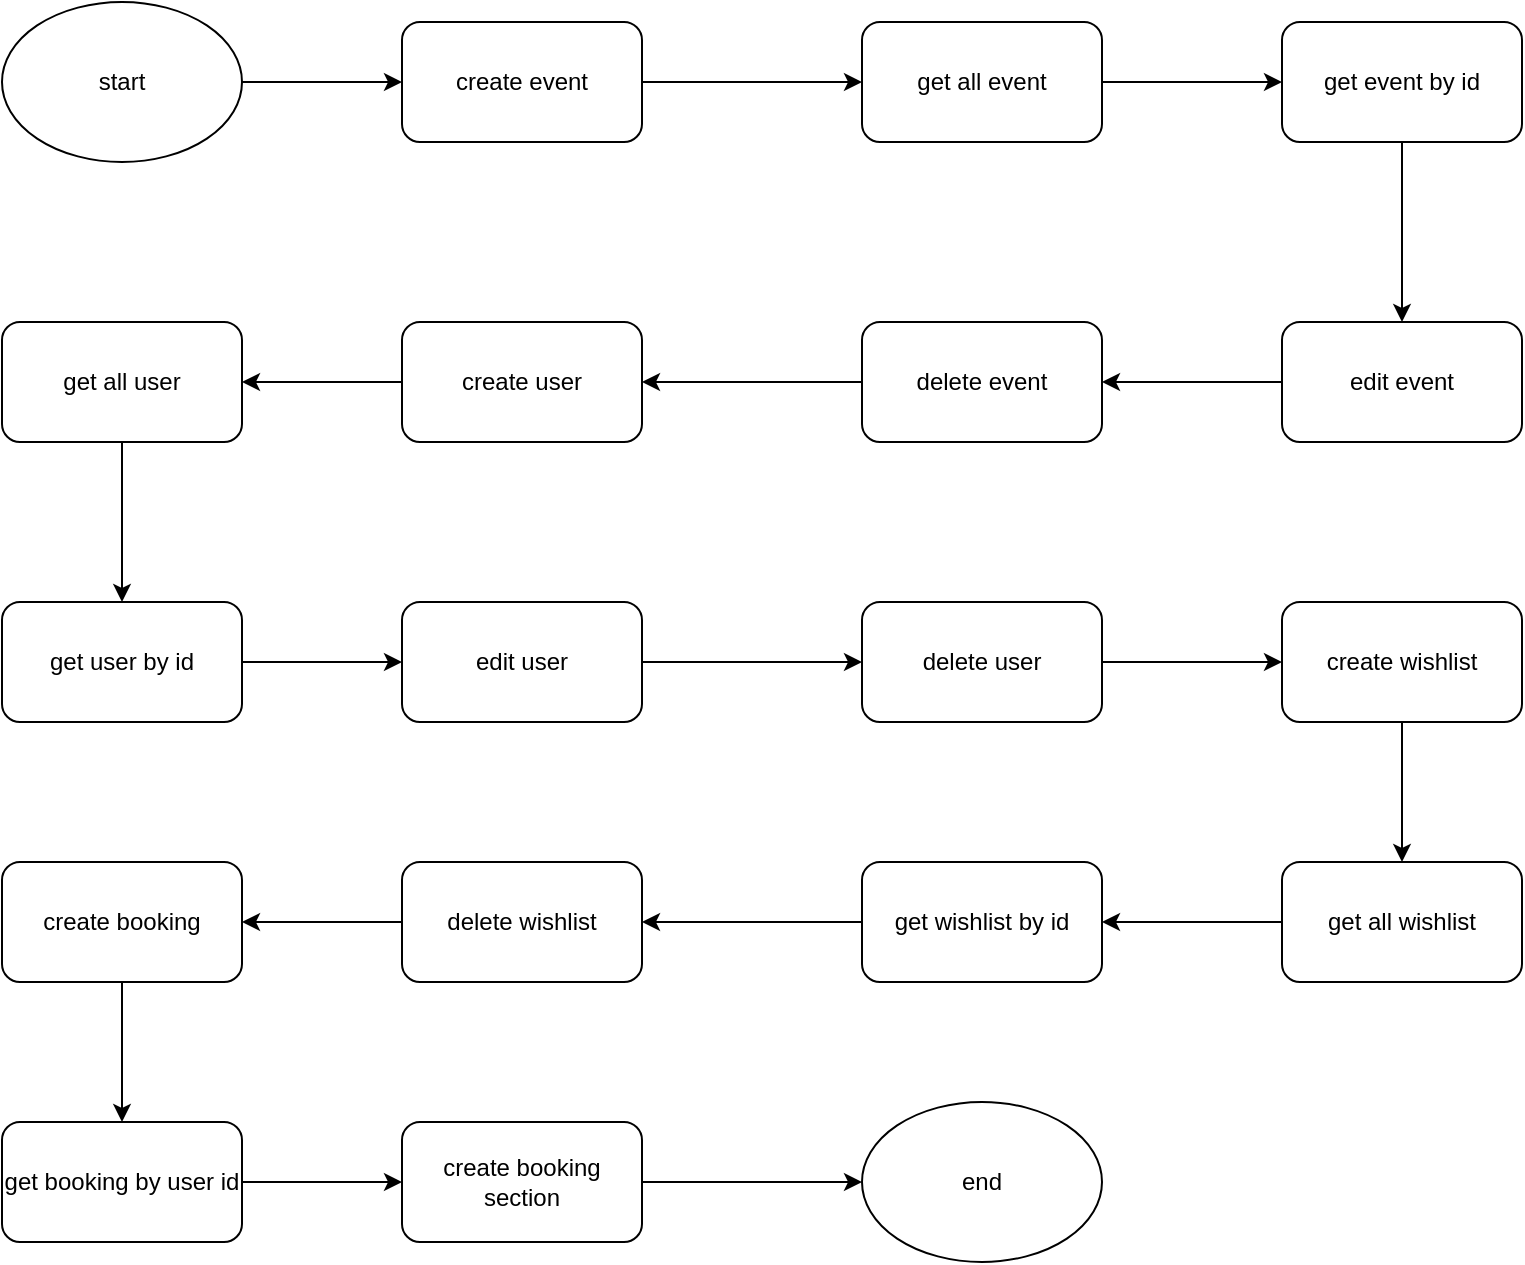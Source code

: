 <mxfile version="20.2.7" type="device"><diagram id="NknMhKukkb7Vfcx4CN0s" name="Page-1"><mxGraphModel dx="1662" dy="794" grid="1" gridSize="10" guides="1" tooltips="1" connect="1" arrows="1" fold="1" page="1" pageScale="1" pageWidth="850" pageHeight="1100" math="0" shadow="0"><root><mxCell id="0"/><mxCell id="1" parent="0"/><mxCell id="KrQg-dNylqPM7hVKAfu4-22" style="edgeStyle=orthogonalEdgeStyle;rounded=0;orthogonalLoop=1;jettySize=auto;html=1;entryX=0;entryY=0.5;entryDx=0;entryDy=0;" edge="1" parent="1" source="KrQg-dNylqPM7hVKAfu4-1" target="KrQg-dNylqPM7hVKAfu4-2"><mxGeometry relative="1" as="geometry"/></mxCell><mxCell id="KrQg-dNylqPM7hVKAfu4-1" value="start" style="ellipse;whiteSpace=wrap;html=1;" vertex="1" parent="1"><mxGeometry x="60" y="30" width="120" height="80" as="geometry"/></mxCell><mxCell id="KrQg-dNylqPM7hVKAfu4-23" style="edgeStyle=orthogonalEdgeStyle;rounded=0;orthogonalLoop=1;jettySize=auto;html=1;exitX=1;exitY=0.5;exitDx=0;exitDy=0;entryX=0;entryY=0.5;entryDx=0;entryDy=0;" edge="1" parent="1" source="KrQg-dNylqPM7hVKAfu4-2" target="KrQg-dNylqPM7hVKAfu4-3"><mxGeometry relative="1" as="geometry"/></mxCell><mxCell id="KrQg-dNylqPM7hVKAfu4-2" value="create event" style="rounded=1;whiteSpace=wrap;html=1;" vertex="1" parent="1"><mxGeometry x="260" y="40" width="120" height="60" as="geometry"/></mxCell><mxCell id="KrQg-dNylqPM7hVKAfu4-24" style="edgeStyle=orthogonalEdgeStyle;rounded=0;orthogonalLoop=1;jettySize=auto;html=1;entryX=0;entryY=0.5;entryDx=0;entryDy=0;" edge="1" parent="1" source="KrQg-dNylqPM7hVKAfu4-3" target="KrQg-dNylqPM7hVKAfu4-4"><mxGeometry relative="1" as="geometry"/></mxCell><mxCell id="KrQg-dNylqPM7hVKAfu4-3" value="get all event" style="rounded=1;whiteSpace=wrap;html=1;" vertex="1" parent="1"><mxGeometry x="490" y="40" width="120" height="60" as="geometry"/></mxCell><mxCell id="KrQg-dNylqPM7hVKAfu4-25" style="edgeStyle=orthogonalEdgeStyle;rounded=0;orthogonalLoop=1;jettySize=auto;html=1;exitX=0.5;exitY=1;exitDx=0;exitDy=0;entryX=0.5;entryY=0;entryDx=0;entryDy=0;" edge="1" parent="1" source="KrQg-dNylqPM7hVKAfu4-4" target="KrQg-dNylqPM7hVKAfu4-5"><mxGeometry relative="1" as="geometry"/></mxCell><mxCell id="KrQg-dNylqPM7hVKAfu4-4" value="get event by id" style="rounded=1;whiteSpace=wrap;html=1;" vertex="1" parent="1"><mxGeometry x="700" y="40" width="120" height="60" as="geometry"/></mxCell><mxCell id="KrQg-dNylqPM7hVKAfu4-26" style="edgeStyle=orthogonalEdgeStyle;rounded=0;orthogonalLoop=1;jettySize=auto;html=1;entryX=1;entryY=0.5;entryDx=0;entryDy=0;" edge="1" parent="1" source="KrQg-dNylqPM7hVKAfu4-5" target="KrQg-dNylqPM7hVKAfu4-6"><mxGeometry relative="1" as="geometry"/></mxCell><mxCell id="KrQg-dNylqPM7hVKAfu4-5" value="edit event" style="rounded=1;whiteSpace=wrap;html=1;" vertex="1" parent="1"><mxGeometry x="700" y="190" width="120" height="60" as="geometry"/></mxCell><mxCell id="KrQg-dNylqPM7hVKAfu4-27" style="edgeStyle=orthogonalEdgeStyle;rounded=0;orthogonalLoop=1;jettySize=auto;html=1;exitX=0;exitY=0.5;exitDx=0;exitDy=0;entryX=1;entryY=0.5;entryDx=0;entryDy=0;" edge="1" parent="1" source="KrQg-dNylqPM7hVKAfu4-6" target="KrQg-dNylqPM7hVKAfu4-9"><mxGeometry relative="1" as="geometry"/></mxCell><mxCell id="KrQg-dNylqPM7hVKAfu4-6" value="delete event" style="rounded=1;whiteSpace=wrap;html=1;" vertex="1" parent="1"><mxGeometry x="490" y="190" width="120" height="60" as="geometry"/></mxCell><mxCell id="KrQg-dNylqPM7hVKAfu4-28" style="edgeStyle=orthogonalEdgeStyle;rounded=0;orthogonalLoop=1;jettySize=auto;html=1;exitX=0;exitY=0.5;exitDx=0;exitDy=0;entryX=1;entryY=0.5;entryDx=0;entryDy=0;" edge="1" parent="1" source="KrQg-dNylqPM7hVKAfu4-9" target="KrQg-dNylqPM7hVKAfu4-10"><mxGeometry relative="1" as="geometry"/></mxCell><mxCell id="KrQg-dNylqPM7hVKAfu4-9" value="create user" style="rounded=1;whiteSpace=wrap;html=1;" vertex="1" parent="1"><mxGeometry x="260" y="190" width="120" height="60" as="geometry"/></mxCell><mxCell id="KrQg-dNylqPM7hVKAfu4-29" style="edgeStyle=orthogonalEdgeStyle;rounded=0;orthogonalLoop=1;jettySize=auto;html=1;exitX=0.5;exitY=1;exitDx=0;exitDy=0;entryX=0.5;entryY=0;entryDx=0;entryDy=0;" edge="1" parent="1" source="KrQg-dNylqPM7hVKAfu4-10" target="KrQg-dNylqPM7hVKAfu4-11"><mxGeometry relative="1" as="geometry"/></mxCell><mxCell id="KrQg-dNylqPM7hVKAfu4-10" value="get all user" style="rounded=1;whiteSpace=wrap;html=1;" vertex="1" parent="1"><mxGeometry x="60" y="190" width="120" height="60" as="geometry"/></mxCell><mxCell id="KrQg-dNylqPM7hVKAfu4-30" style="edgeStyle=orthogonalEdgeStyle;rounded=0;orthogonalLoop=1;jettySize=auto;html=1;entryX=0;entryY=0.5;entryDx=0;entryDy=0;" edge="1" parent="1" source="KrQg-dNylqPM7hVKAfu4-11" target="KrQg-dNylqPM7hVKAfu4-12"><mxGeometry relative="1" as="geometry"/></mxCell><mxCell id="KrQg-dNylqPM7hVKAfu4-11" value="get user by id" style="rounded=1;whiteSpace=wrap;html=1;" vertex="1" parent="1"><mxGeometry x="60" y="330" width="120" height="60" as="geometry"/></mxCell><mxCell id="KrQg-dNylqPM7hVKAfu4-31" style="edgeStyle=orthogonalEdgeStyle;rounded=0;orthogonalLoop=1;jettySize=auto;html=1;exitX=1;exitY=0.5;exitDx=0;exitDy=0;entryX=0;entryY=0.5;entryDx=0;entryDy=0;" edge="1" parent="1" source="KrQg-dNylqPM7hVKAfu4-12" target="KrQg-dNylqPM7hVKAfu4-13"><mxGeometry relative="1" as="geometry"/></mxCell><mxCell id="KrQg-dNylqPM7hVKAfu4-12" value="edit user" style="rounded=1;whiteSpace=wrap;html=1;" vertex="1" parent="1"><mxGeometry x="260" y="330" width="120" height="60" as="geometry"/></mxCell><mxCell id="KrQg-dNylqPM7hVKAfu4-32" style="edgeStyle=orthogonalEdgeStyle;rounded=0;orthogonalLoop=1;jettySize=auto;html=1;entryX=0;entryY=0.5;entryDx=0;entryDy=0;" edge="1" parent="1" source="KrQg-dNylqPM7hVKAfu4-13" target="KrQg-dNylqPM7hVKAfu4-15"><mxGeometry relative="1" as="geometry"/></mxCell><mxCell id="KrQg-dNylqPM7hVKAfu4-13" value="delete user" style="rounded=1;whiteSpace=wrap;html=1;" vertex="1" parent="1"><mxGeometry x="490" y="330" width="120" height="60" as="geometry"/></mxCell><mxCell id="KrQg-dNylqPM7hVKAfu4-33" style="edgeStyle=orthogonalEdgeStyle;rounded=0;orthogonalLoop=1;jettySize=auto;html=1;exitX=0.5;exitY=1;exitDx=0;exitDy=0;entryX=0.5;entryY=0;entryDx=0;entryDy=0;" edge="1" parent="1" source="KrQg-dNylqPM7hVKAfu4-15" target="KrQg-dNylqPM7hVKAfu4-16"><mxGeometry relative="1" as="geometry"/></mxCell><mxCell id="KrQg-dNylqPM7hVKAfu4-15" value="create wishlist" style="rounded=1;whiteSpace=wrap;html=1;" vertex="1" parent="1"><mxGeometry x="700" y="330" width="120" height="60" as="geometry"/></mxCell><mxCell id="KrQg-dNylqPM7hVKAfu4-34" style="edgeStyle=orthogonalEdgeStyle;rounded=0;orthogonalLoop=1;jettySize=auto;html=1;entryX=1;entryY=0.5;entryDx=0;entryDy=0;" edge="1" parent="1" source="KrQg-dNylqPM7hVKAfu4-16" target="KrQg-dNylqPM7hVKAfu4-17"><mxGeometry relative="1" as="geometry"/></mxCell><mxCell id="KrQg-dNylqPM7hVKAfu4-16" value="get all wishlist" style="rounded=1;whiteSpace=wrap;html=1;" vertex="1" parent="1"><mxGeometry x="700" y="460" width="120" height="60" as="geometry"/></mxCell><mxCell id="KrQg-dNylqPM7hVKAfu4-35" style="edgeStyle=orthogonalEdgeStyle;rounded=0;orthogonalLoop=1;jettySize=auto;html=1;entryX=1;entryY=0.5;entryDx=0;entryDy=0;" edge="1" parent="1" source="KrQg-dNylqPM7hVKAfu4-17" target="KrQg-dNylqPM7hVKAfu4-18"><mxGeometry relative="1" as="geometry"/></mxCell><mxCell id="KrQg-dNylqPM7hVKAfu4-17" value="get wishlist by id" style="rounded=1;whiteSpace=wrap;html=1;" vertex="1" parent="1"><mxGeometry x="490" y="460" width="120" height="60" as="geometry"/></mxCell><mxCell id="KrQg-dNylqPM7hVKAfu4-36" style="edgeStyle=orthogonalEdgeStyle;rounded=0;orthogonalLoop=1;jettySize=auto;html=1;entryX=1;entryY=0.5;entryDx=0;entryDy=0;" edge="1" parent="1" source="KrQg-dNylqPM7hVKAfu4-18" target="KrQg-dNylqPM7hVKAfu4-19"><mxGeometry relative="1" as="geometry"/></mxCell><mxCell id="KrQg-dNylqPM7hVKAfu4-18" value="delete wishlist" style="rounded=1;whiteSpace=wrap;html=1;" vertex="1" parent="1"><mxGeometry x="260" y="460" width="120" height="60" as="geometry"/></mxCell><mxCell id="KrQg-dNylqPM7hVKAfu4-37" style="edgeStyle=orthogonalEdgeStyle;rounded=0;orthogonalLoop=1;jettySize=auto;html=1;entryX=0.5;entryY=0;entryDx=0;entryDy=0;" edge="1" parent="1" source="KrQg-dNylqPM7hVKAfu4-19" target="KrQg-dNylqPM7hVKAfu4-20"><mxGeometry relative="1" as="geometry"/></mxCell><mxCell id="KrQg-dNylqPM7hVKAfu4-19" value="create booking" style="rounded=1;whiteSpace=wrap;html=1;" vertex="1" parent="1"><mxGeometry x="60" y="460" width="120" height="60" as="geometry"/></mxCell><mxCell id="KrQg-dNylqPM7hVKAfu4-38" style="edgeStyle=orthogonalEdgeStyle;rounded=0;orthogonalLoop=1;jettySize=auto;html=1;entryX=0;entryY=0.5;entryDx=0;entryDy=0;" edge="1" parent="1" source="KrQg-dNylqPM7hVKAfu4-20" target="KrQg-dNylqPM7hVKAfu4-21"><mxGeometry relative="1" as="geometry"/></mxCell><mxCell id="KrQg-dNylqPM7hVKAfu4-20" value="get booking by user id" style="rounded=1;whiteSpace=wrap;html=1;" vertex="1" parent="1"><mxGeometry x="60" y="590" width="120" height="60" as="geometry"/></mxCell><mxCell id="KrQg-dNylqPM7hVKAfu4-40" style="edgeStyle=orthogonalEdgeStyle;rounded=0;orthogonalLoop=1;jettySize=auto;html=1;entryX=0;entryY=0.5;entryDx=0;entryDy=0;" edge="1" parent="1" source="KrQg-dNylqPM7hVKAfu4-21" target="KrQg-dNylqPM7hVKAfu4-39"><mxGeometry relative="1" as="geometry"/></mxCell><mxCell id="KrQg-dNylqPM7hVKAfu4-21" value="create booking section" style="rounded=1;whiteSpace=wrap;html=1;" vertex="1" parent="1"><mxGeometry x="260" y="590" width="120" height="60" as="geometry"/></mxCell><mxCell id="KrQg-dNylqPM7hVKAfu4-39" value="end" style="ellipse;whiteSpace=wrap;html=1;" vertex="1" parent="1"><mxGeometry x="490" y="580" width="120" height="80" as="geometry"/></mxCell></root></mxGraphModel></diagram></mxfile>